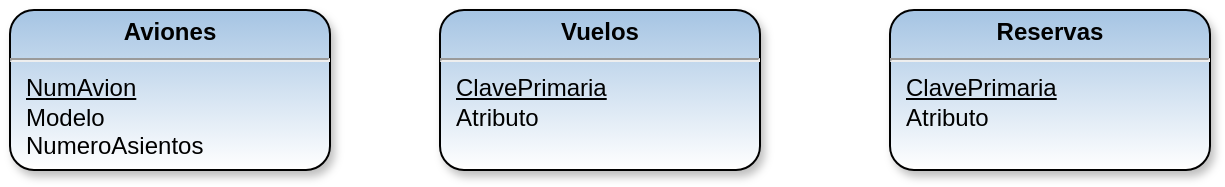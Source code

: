 <mxfile version="23.1.1" type="github">
  <diagram name="Página-1" id="ng1RPRI9SQtY_B2i7-3D">
    <mxGraphModel dx="794" dy="430" grid="1" gridSize="10" guides="1" tooltips="1" connect="1" arrows="1" fold="1" page="1" pageScale="1" pageWidth="850" pageHeight="1100" math="0" shadow="0">
      <root>
        <mxCell id="0" />
        <mxCell id="1" parent="0" />
        <mxCell id="-A-a8QJtsRKoOQaAHzKs-1" value="&lt;p style=&quot;text-align: center ; margin: 4px 0px 0px&quot;&gt;&lt;b&gt;Aviones&lt;/b&gt;&lt;/p&gt;&lt;hr&gt;&lt;p style=&quot;margin: 0px ; margin-left: 8px&quot;&gt;&lt;u&gt;NumAvion&lt;/u&gt;&lt;/p&gt;&lt;p style=&quot;margin: 0px ; margin-left: 8px&quot;&gt;Modelo&lt;/p&gt;&lt;p style=&quot;margin: 0px ; margin-left: 8px&quot;&gt;NumeroAsientos&lt;/p&gt;" style="verticalAlign=top;align=left;overflow=fill;fontSize=12;fontFamily=Helvetica;html=1;gradientDirection=south;rounded=1;shadow=1;sketch=0;glass=0;strokeColor=#000000;fillColor=#a5c4e3;gradientColor=#ffffff;" vertex="1" parent="1">
          <mxGeometry x="130" y="110" width="160" height="80" as="geometry" />
        </mxCell>
        <mxCell id="-A-a8QJtsRKoOQaAHzKs-2" value="&lt;p style=&quot;text-align: center ; margin: 4px 0px 0px&quot;&gt;&lt;b&gt;Vuelos&lt;/b&gt;&lt;/p&gt;&lt;hr&gt;&lt;p style=&quot;margin: 0px ; margin-left: 8px&quot;&gt;&lt;u&gt;ClavePrimaria&lt;/u&gt;&lt;br&gt;&lt;/p&gt;&lt;p style=&quot;margin: 0px ; margin-left: 8px&quot;&gt;Atributo&lt;/p&gt;" style="verticalAlign=top;align=left;overflow=fill;fontSize=12;fontFamily=Helvetica;html=1;gradientDirection=south;rounded=1;shadow=1;sketch=0;glass=0;strokeColor=#000000;fillColor=#a5c4e3;gradientColor=#ffffff;" vertex="1" parent="1">
          <mxGeometry x="345" y="110" width="160" height="80" as="geometry" />
        </mxCell>
        <mxCell id="-A-a8QJtsRKoOQaAHzKs-3" value="&lt;p style=&quot;text-align: center ; margin: 4px 0px 0px&quot;&gt;&lt;b&gt;Reservas&lt;/b&gt;&lt;/p&gt;&lt;hr&gt;&lt;p style=&quot;margin: 0px ; margin-left: 8px&quot;&gt;&lt;u&gt;ClavePrimaria&lt;/u&gt;&lt;br&gt;&lt;/p&gt;&lt;p style=&quot;margin: 0px ; margin-left: 8px&quot;&gt;Atributo&lt;/p&gt;" style="verticalAlign=top;align=left;overflow=fill;fontSize=12;fontFamily=Helvetica;html=1;gradientDirection=south;rounded=1;shadow=1;sketch=0;glass=0;strokeColor=#000000;fillColor=#a5c4e3;gradientColor=#ffffff;" vertex="1" parent="1">
          <mxGeometry x="570" y="110" width="160" height="80" as="geometry" />
        </mxCell>
      </root>
    </mxGraphModel>
  </diagram>
</mxfile>
